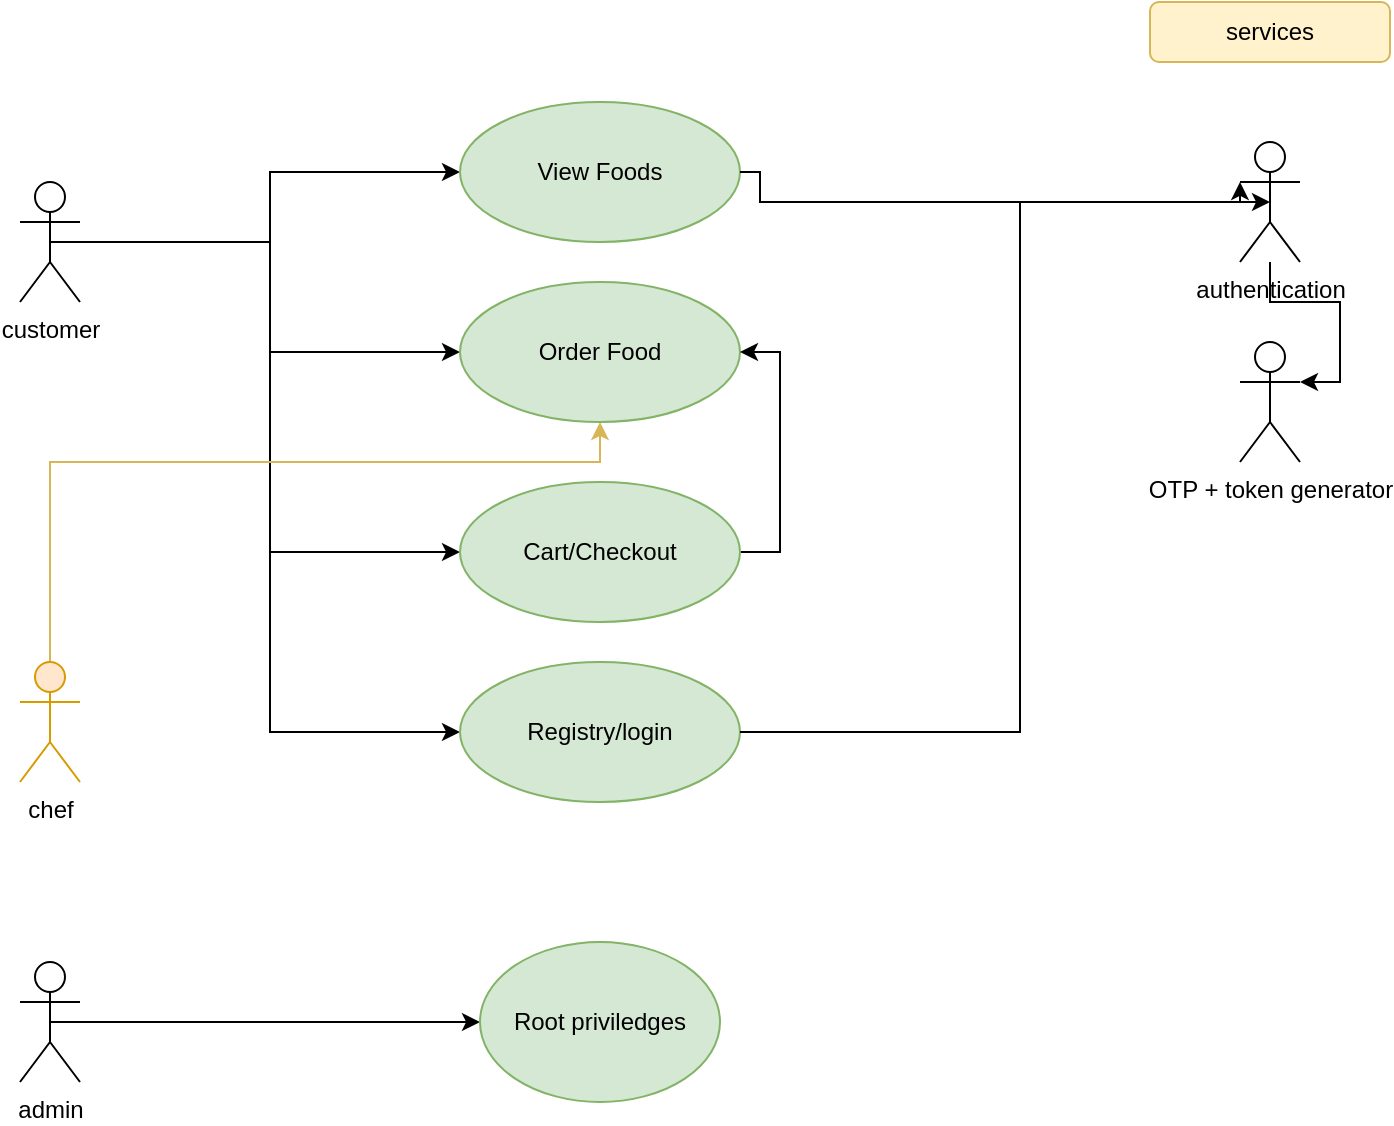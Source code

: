 <mxfile version="23.1.1" type="device" pages="3">
  <diagram name="Main" id="KJOXHSYKOhi-2wy7HwX2">
    <mxGraphModel dx="2100" dy="1130" grid="1" gridSize="10" guides="1" tooltips="1" connect="1" arrows="1" fold="1" page="1" pageScale="1" pageWidth="850" pageHeight="1100" math="0" shadow="0">
      <root>
        <mxCell id="0" />
        <mxCell id="1" parent="0" />
        <mxCell id="rhibhImhq_YU2bY4__Gq-15" style="edgeStyle=orthogonalEdgeStyle;rounded=0;orthogonalLoop=1;jettySize=auto;html=1;exitX=0.5;exitY=0.5;exitDx=0;exitDy=0;exitPerimeter=0;entryX=0;entryY=0.5;entryDx=0;entryDy=0;" edge="1" parent="1" source="rhibhImhq_YU2bY4__Gq-1" target="rhibhImhq_YU2bY4__Gq-8">
          <mxGeometry relative="1" as="geometry" />
        </mxCell>
        <mxCell id="rhibhImhq_YU2bY4__Gq-20" style="edgeStyle=orthogonalEdgeStyle;rounded=0;orthogonalLoop=1;jettySize=auto;html=1;exitX=0.5;exitY=0.5;exitDx=0;exitDy=0;exitPerimeter=0;entryX=0;entryY=0.5;entryDx=0;entryDy=0;" edge="1" parent="1" source="rhibhImhq_YU2bY4__Gq-1" target="rhibhImhq_YU2bY4__Gq-9">
          <mxGeometry relative="1" as="geometry" />
        </mxCell>
        <mxCell id="rhibhImhq_YU2bY4__Gq-21" style="edgeStyle=orthogonalEdgeStyle;rounded=0;orthogonalLoop=1;jettySize=auto;html=1;exitX=0.5;exitY=0.5;exitDx=0;exitDy=0;exitPerimeter=0;entryX=0;entryY=0.5;entryDx=0;entryDy=0;" edge="1" parent="1" source="rhibhImhq_YU2bY4__Gq-1" target="rhibhImhq_YU2bY4__Gq-10">
          <mxGeometry relative="1" as="geometry" />
        </mxCell>
        <mxCell id="rhibhImhq_YU2bY4__Gq-23" style="edgeStyle=orthogonalEdgeStyle;rounded=0;orthogonalLoop=1;jettySize=auto;html=1;exitX=0.5;exitY=0.5;exitDx=0;exitDy=0;exitPerimeter=0;entryX=0;entryY=0.5;entryDx=0;entryDy=0;" edge="1" parent="1" source="rhibhImhq_YU2bY4__Gq-1" target="rhibhImhq_YU2bY4__Gq-22">
          <mxGeometry relative="1" as="geometry" />
        </mxCell>
        <mxCell id="rhibhImhq_YU2bY4__Gq-1" value="customer" style="shape=umlActor;verticalLabelPosition=bottom;verticalAlign=top;html=1;" vertex="1" parent="1">
          <mxGeometry x="100" y="100" width="30" height="60" as="geometry" />
        </mxCell>
        <mxCell id="rhibhImhq_YU2bY4__Gq-25" style="edgeStyle=orthogonalEdgeStyle;rounded=0;orthogonalLoop=1;jettySize=auto;html=1;exitX=0.5;exitY=0.5;exitDx=0;exitDy=0;exitPerimeter=0;fillColor=#fff2cc;strokeColor=#d6b656;" edge="1" parent="1" source="rhibhImhq_YU2bY4__Gq-2" target="rhibhImhq_YU2bY4__Gq-9">
          <mxGeometry relative="1" as="geometry">
            <Array as="points">
              <mxPoint x="115" y="240" />
              <mxPoint x="390" y="240" />
            </Array>
          </mxGeometry>
        </mxCell>
        <mxCell id="rhibhImhq_YU2bY4__Gq-2" value="chef" style="shape=umlActor;verticalLabelPosition=bottom;verticalAlign=top;html=1;fillColor=#ffe6cc;strokeColor=#d79b00;" vertex="1" parent="1">
          <mxGeometry x="100" y="340" width="30" height="60" as="geometry" />
        </mxCell>
        <mxCell id="rhibhImhq_YU2bY4__Gq-27" style="edgeStyle=orthogonalEdgeStyle;rounded=0;orthogonalLoop=1;jettySize=auto;html=1;exitX=0.5;exitY=0.5;exitDx=0;exitDy=0;exitPerimeter=0;entryX=0;entryY=0.5;entryDx=0;entryDy=0;" edge="1" parent="1" source="rhibhImhq_YU2bY4__Gq-3" target="rhibhImhq_YU2bY4__Gq-29">
          <mxGeometry relative="1" as="geometry">
            <mxPoint x="320" y="520" as="targetPoint" />
          </mxGeometry>
        </mxCell>
        <mxCell id="rhibhImhq_YU2bY4__Gq-3" value="admin" style="shape=umlActor;verticalLabelPosition=bottom;verticalAlign=top;html=1;" vertex="1" parent="1">
          <mxGeometry x="100" y="490" width="30" height="60" as="geometry" />
        </mxCell>
        <mxCell id="rhibhImhq_YU2bY4__Gq-8" value="View Foods" style="ellipse;whiteSpace=wrap;html=1;fillColor=#d5e8d4;strokeColor=#82b366;" vertex="1" parent="1">
          <mxGeometry x="320" y="60" width="140" height="70" as="geometry" />
        </mxCell>
        <mxCell id="rhibhImhq_YU2bY4__Gq-9" value="Order Food" style="ellipse;whiteSpace=wrap;html=1;fillColor=#d5e8d4;strokeColor=#82b366;" vertex="1" parent="1">
          <mxGeometry x="320" y="150" width="140" height="70" as="geometry" />
        </mxCell>
        <mxCell id="Z9VaMNXS1cHw_VS082IH-1" style="edgeStyle=orthogonalEdgeStyle;rounded=0;orthogonalLoop=1;jettySize=auto;html=1;entryX=1;entryY=0.5;entryDx=0;entryDy=0;" edge="1" parent="1" source="rhibhImhq_YU2bY4__Gq-10" target="rhibhImhq_YU2bY4__Gq-9">
          <mxGeometry relative="1" as="geometry">
            <Array as="points">
              <mxPoint x="480" y="285" />
              <mxPoint x="480" y="185" />
            </Array>
          </mxGeometry>
        </mxCell>
        <mxCell id="rhibhImhq_YU2bY4__Gq-10" value="Cart/Checkout" style="ellipse;whiteSpace=wrap;html=1;fillColor=#d5e8d4;strokeColor=#82b366;" vertex="1" parent="1">
          <mxGeometry x="320" y="250" width="140" height="70" as="geometry" />
        </mxCell>
        <mxCell id="rhibhImhq_YU2bY4__Gq-11" value="authentication" style="shape=umlActor;verticalLabelPosition=bottom;verticalAlign=top;html=1;" vertex="1" parent="1">
          <mxGeometry x="710" y="80" width="30" height="60" as="geometry" />
        </mxCell>
        <mxCell id="rhibhImhq_YU2bY4__Gq-12" value="services" style="rounded=1;whiteSpace=wrap;html=1;fillColor=#fff2cc;strokeColor=#d6b656;" vertex="1" parent="1">
          <mxGeometry x="665" y="10" width="120" height="30" as="geometry" />
        </mxCell>
        <mxCell id="rhibhImhq_YU2bY4__Gq-13" value="OTP + token generator" style="shape=umlActor;verticalLabelPosition=bottom;verticalAlign=top;html=1;" vertex="1" parent="1">
          <mxGeometry x="710" y="180" width="30" height="60" as="geometry" />
        </mxCell>
        <mxCell id="rhibhImhq_YU2bY4__Gq-16" style="edgeStyle=orthogonalEdgeStyle;rounded=0;orthogonalLoop=1;jettySize=auto;html=1;exitX=1;exitY=0.5;exitDx=0;exitDy=0;entryX=0.5;entryY=0.5;entryDx=0;entryDy=0;entryPerimeter=0;" edge="1" parent="1" source="rhibhImhq_YU2bY4__Gq-8" target="rhibhImhq_YU2bY4__Gq-11">
          <mxGeometry relative="1" as="geometry">
            <Array as="points">
              <mxPoint x="470" y="95" />
              <mxPoint x="470" y="110" />
            </Array>
          </mxGeometry>
        </mxCell>
        <mxCell id="rhibhImhq_YU2bY4__Gq-18" style="edgeStyle=orthogonalEdgeStyle;rounded=0;orthogonalLoop=1;jettySize=auto;html=1;entryX=1;entryY=0.333;entryDx=0;entryDy=0;entryPerimeter=0;" edge="1" parent="1" source="rhibhImhq_YU2bY4__Gq-11" target="rhibhImhq_YU2bY4__Gq-13">
          <mxGeometry relative="1" as="geometry" />
        </mxCell>
        <mxCell id="rhibhImhq_YU2bY4__Gq-22" value="Registry/login" style="ellipse;whiteSpace=wrap;html=1;fillColor=#d5e8d4;strokeColor=#82b366;" vertex="1" parent="1">
          <mxGeometry x="320" y="340" width="140" height="70" as="geometry" />
        </mxCell>
        <mxCell id="rhibhImhq_YU2bY4__Gq-24" style="edgeStyle=orthogonalEdgeStyle;rounded=0;orthogonalLoop=1;jettySize=auto;html=1;exitX=1;exitY=0.5;exitDx=0;exitDy=0;entryX=0;entryY=0.333;entryDx=0;entryDy=0;entryPerimeter=0;" edge="1" parent="1" source="rhibhImhq_YU2bY4__Gq-22" target="rhibhImhq_YU2bY4__Gq-11">
          <mxGeometry relative="1" as="geometry">
            <Array as="points">
              <mxPoint x="600" y="375" />
              <mxPoint x="600" y="110" />
              <mxPoint x="710" y="110" />
            </Array>
          </mxGeometry>
        </mxCell>
        <mxCell id="rhibhImhq_YU2bY4__Gq-29" value="Root priviledges&lt;br&gt;" style="ellipse;whiteSpace=wrap;html=1;fillColor=#d5e8d4;strokeColor=#82b366;" vertex="1" parent="1">
          <mxGeometry x="330" y="480" width="120" height="80" as="geometry" />
        </mxCell>
      </root>
    </mxGraphModel>
  </diagram>
  <diagram id="G_EGSMwE1kuJST8AUKQD" name="exploring">
    <mxGraphModel dx="3500" dy="1883" grid="1" gridSize="10" guides="1" tooltips="1" connect="1" arrows="1" fold="1" page="1" pageScale="1" pageWidth="850" pageHeight="1100" math="0" shadow="0">
      <root>
        <mxCell id="0" />
        <mxCell id="1" parent="0" />
        <mxCell id="NIW0RIDwsRHBeiCVyu-n-1" style="edgeStyle=orthogonalEdgeStyle;rounded=0;orthogonalLoop=1;jettySize=auto;html=1;entryX=0;entryY=0.5;entryDx=0;entryDy=0;" edge="1" parent="1" source="NIW0RIDwsRHBeiCVyu-n-5" target="NIW0RIDwsRHBeiCVyu-n-8">
          <mxGeometry relative="1" as="geometry" />
        </mxCell>
        <mxCell id="NIW0RIDwsRHBeiCVyu-n-2" style="edgeStyle=orthogonalEdgeStyle;rounded=0;orthogonalLoop=1;jettySize=auto;html=1;entryX=0;entryY=0.5;entryDx=0;entryDy=0;" edge="1" parent="1" source="NIW0RIDwsRHBeiCVyu-n-5" target="NIW0RIDwsRHBeiCVyu-n-9">
          <mxGeometry relative="1" as="geometry" />
        </mxCell>
        <mxCell id="NIW0RIDwsRHBeiCVyu-n-3" style="edgeStyle=orthogonalEdgeStyle;rounded=0;orthogonalLoop=1;jettySize=auto;html=1;entryX=0;entryY=0.5;entryDx=0;entryDy=0;" edge="1" parent="1" source="NIW0RIDwsRHBeiCVyu-n-5" target="NIW0RIDwsRHBeiCVyu-n-7">
          <mxGeometry relative="1" as="geometry" />
        </mxCell>
        <mxCell id="NIW0RIDwsRHBeiCVyu-n-4" style="edgeStyle=orthogonalEdgeStyle;rounded=0;orthogonalLoop=1;jettySize=auto;html=1;entryX=0;entryY=0.5;entryDx=0;entryDy=0;" edge="1" parent="1" source="NIW0RIDwsRHBeiCVyu-n-5" target="NIW0RIDwsRHBeiCVyu-n-10">
          <mxGeometry relative="1" as="geometry" />
        </mxCell>
        <mxCell id="NIW0RIDwsRHBeiCVyu-n-5" value="View Foods" style="ellipse;whiteSpace=wrap;html=1;fillColor=#d5e8d4;strokeColor=#82b366;" vertex="1" parent="1">
          <mxGeometry x="85" y="515" width="120" height="80" as="geometry" />
        </mxCell>
        <mxCell id="NIW0RIDwsRHBeiCVyu-n-6" style="edgeStyle=orthogonalEdgeStyle;rounded=0;orthogonalLoop=1;jettySize=auto;html=1;entryX=0.5;entryY=0;entryDx=0;entryDy=0;" edge="1" parent="1" source="NIW0RIDwsRHBeiCVyu-n-7" target="NIW0RIDwsRHBeiCVyu-n-12">
          <mxGeometry relative="1" as="geometry" />
        </mxCell>
        <mxCell id="NIW0RIDwsRHBeiCVyu-n-7" value="Recommended Foods" style="ellipse;whiteSpace=wrap;html=1;fillColor=#f8cecc;strokeColor=#b85450;" vertex="1" parent="1">
          <mxGeometry x="370" y="465" width="120" height="80" as="geometry" />
        </mxCell>
        <mxCell id="NIW0RIDwsRHBeiCVyu-n-8" value="Search Food" style="ellipse;whiteSpace=wrap;html=1;fillColor=#f8cecc;strokeColor=#b85450;" vertex="1" parent="1">
          <mxGeometry x="370" y="565" width="120" height="80" as="geometry" />
        </mxCell>
        <mxCell id="NIW0RIDwsRHBeiCVyu-n-9" value="Add to cart" style="ellipse;whiteSpace=wrap;html=1;fillColor=#f8cecc;strokeColor=#b85450;" vertex="1" parent="1">
          <mxGeometry x="370" y="665" width="120" height="80" as="geometry" />
        </mxCell>
        <mxCell id="NIW0RIDwsRHBeiCVyu-n-10" value="Browse Food" style="ellipse;whiteSpace=wrap;html=1;fillColor=#f8cecc;strokeColor=#b85450;" vertex="1" parent="1">
          <mxGeometry x="370" y="355" width="120" height="80" as="geometry" />
        </mxCell>
        <mxCell id="NIW0RIDwsRHBeiCVyu-n-11" style="edgeStyle=orthogonalEdgeStyle;rounded=0;orthogonalLoop=1;jettySize=auto;html=1;entryX=1;entryY=0.5;entryDx=0;entryDy=0;" edge="1" parent="1" source="NIW0RIDwsRHBeiCVyu-n-12" target="NIW0RIDwsRHBeiCVyu-n-9">
          <mxGeometry relative="1" as="geometry" />
        </mxCell>
        <mxCell id="NIW0RIDwsRHBeiCVyu-n-12" value="authentication service" style="rounded=0;whiteSpace=wrap;html=1;" vertex="1" parent="1">
          <mxGeometry x="645" y="545" width="120" height="60" as="geometry" />
        </mxCell>
      </root>
    </mxGraphModel>
  </diagram>
  <diagram id="KVFQo9AiKbxt1JhVUVfh" name="ordering">
    <mxGraphModel dx="2100" dy="1130" grid="1" gridSize="10" guides="1" tooltips="1" connect="1" arrows="1" fold="1" page="1" pageScale="1" pageWidth="850" pageHeight="1100" math="0" shadow="0">
      <root>
        <mxCell id="0" />
        <mxCell id="1" parent="0" />
        <mxCell id="FK52VvFFi4FR4k5XbpQz-1" style="edgeStyle=orthogonalEdgeStyle;rounded=0;orthogonalLoop=1;jettySize=auto;html=1;entryX=0;entryY=0.5;entryDx=0;entryDy=0;fillColor=#f8cecc;strokeColor=#b85450;" edge="1" parent="1" source="FK52VvFFi4FR4k5XbpQz-3" target="FK52VvFFi4FR4k5XbpQz-8">
          <mxGeometry relative="1" as="geometry" />
        </mxCell>
        <mxCell id="FK52VvFFi4FR4k5XbpQz-2" style="edgeStyle=orthogonalEdgeStyle;rounded=0;orthogonalLoop=1;jettySize=auto;html=1;entryX=0;entryY=0.5;entryDx=0;entryDy=0;" edge="1" parent="1" source="FK52VvFFi4FR4k5XbpQz-3" target="FK52VvFFi4FR4k5XbpQz-9">
          <mxGeometry relative="1" as="geometry" />
        </mxCell>
        <mxCell id="FK52VvFFi4FR4k5XbpQz-3" value="Order Food" style="ellipse;whiteSpace=wrap;html=1;fillColor=#d5e8d4;strokeColor=#82b366;" vertex="1" parent="1">
          <mxGeometry x="120" y="510" width="120" height="80" as="geometry" />
        </mxCell>
        <mxCell id="FK52VvFFi4FR4k5XbpQz-4" style="edgeStyle=orthogonalEdgeStyle;rounded=0;orthogonalLoop=1;jettySize=auto;html=1;entryX=0;entryY=0.75;entryDx=0;entryDy=0;" edge="1" parent="1" source="FK52VvFFi4FR4k5XbpQz-8" target="FK52VvFFi4FR4k5XbpQz-10">
          <mxGeometry relative="1" as="geometry" />
        </mxCell>
        <mxCell id="FK52VvFFi4FR4k5XbpQz-5" style="edgeStyle=orthogonalEdgeStyle;rounded=0;orthogonalLoop=1;jettySize=auto;html=1;entryX=0;entryY=0.75;entryDx=0;entryDy=0;" edge="1" parent="1" source="FK52VvFFi4FR4k5XbpQz-8" target="FK52VvFFi4FR4k5XbpQz-11">
          <mxGeometry relative="1" as="geometry" />
        </mxCell>
        <mxCell id="FK52VvFFi4FR4k5XbpQz-6" style="edgeStyle=orthogonalEdgeStyle;rounded=0;orthogonalLoop=1;jettySize=auto;html=1;" edge="1" parent="1" source="FK52VvFFi4FR4k5XbpQz-8" target="FK52VvFFi4FR4k5XbpQz-12">
          <mxGeometry relative="1" as="geometry" />
        </mxCell>
        <mxCell id="FK52VvFFi4FR4k5XbpQz-7" style="edgeStyle=orthogonalEdgeStyle;rounded=0;orthogonalLoop=1;jettySize=auto;html=1;entryX=0;entryY=0.5;entryDx=0;entryDy=0;" edge="1" parent="1" source="FK52VvFFi4FR4k5XbpQz-8" target="FK52VvFFi4FR4k5XbpQz-13">
          <mxGeometry relative="1" as="geometry" />
        </mxCell>
        <mxCell id="FK52VvFFi4FR4k5XbpQz-8" value="Changing stage of the order" style="ellipse;whiteSpace=wrap;html=1;fillColor=#f8cecc;strokeColor=#b85450;" vertex="1" parent="1">
          <mxGeometry x="415" y="560" width="120" height="80" as="geometry" />
        </mxCell>
        <mxCell id="FK52VvFFi4FR4k5XbpQz-9" value="Submitting to DB" style="ellipse;whiteSpace=wrap;html=1;fillColor=#f8cecc;strokeColor=#b85450;" vertex="1" parent="1">
          <mxGeometry x="415" y="450" width="120" height="80" as="geometry" />
        </mxCell>
        <mxCell id="FK52VvFFi4FR4k5XbpQz-10" value="IDLE" style="rounded=1;whiteSpace=wrap;html=1;fillColor=#dae8fc;strokeColor=#6c8ebf;" vertex="1" parent="1">
          <mxGeometry x="590" y="550" width="120" height="20" as="geometry" />
        </mxCell>
        <mxCell id="FK52VvFFi4FR4k5XbpQz-11" value="Accepted&lt;br&gt;" style="rounded=1;whiteSpace=wrap;html=1;fillColor=#dae8fc;strokeColor=#6c8ebf;" vertex="1" parent="1">
          <mxGeometry x="590" y="580" width="120" height="20" as="geometry" />
        </mxCell>
        <mxCell id="FK52VvFFi4FR4k5XbpQz-12" value="Rejected" style="rounded=1;whiteSpace=wrap;html=1;fillColor=#dae8fc;strokeColor=#6c8ebf;" vertex="1" parent="1">
          <mxGeometry x="590" y="610" width="120" height="20" as="geometry" />
        </mxCell>
        <mxCell id="FK52VvFFi4FR4k5XbpQz-13" value="Served" style="rounded=1;whiteSpace=wrap;html=1;fillColor=#dae8fc;strokeColor=#6c8ebf;" vertex="1" parent="1">
          <mxGeometry x="590" y="640" width="120" height="20" as="geometry" />
        </mxCell>
        <mxCell id="FK52VvFFi4FR4k5XbpQz-14" value="&lt;font style=&quot;font-size: 16px;&quot;&gt;*Red lines : higher permissions*&lt;/font&gt;" style="text;html=1;strokeColor=none;fillColor=none;align=center;verticalAlign=middle;whiteSpace=wrap;rounded=0;" vertex="1" parent="1">
          <mxGeometry x="90" y="390" width="300" height="30" as="geometry" />
        </mxCell>
      </root>
    </mxGraphModel>
  </diagram>
</mxfile>
